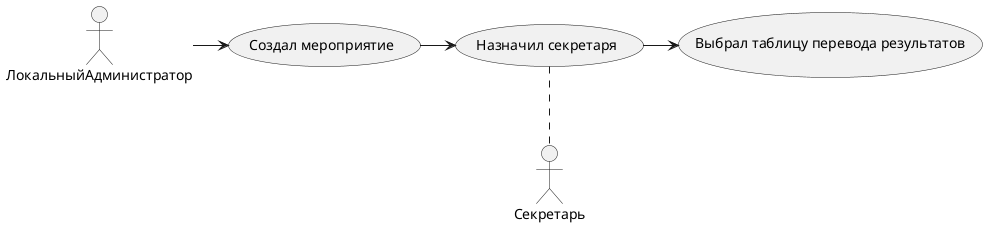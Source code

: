 @startuml

ЛокальныйАдминистратор -> (Создал мероприятие)
(Создал мероприятие) -> (Назначил секретаря)
(Назначил секретаря) .. Секретарь
(Назначил секретаря) -> (Выбрал таблицу перевода результатов)

@enduml